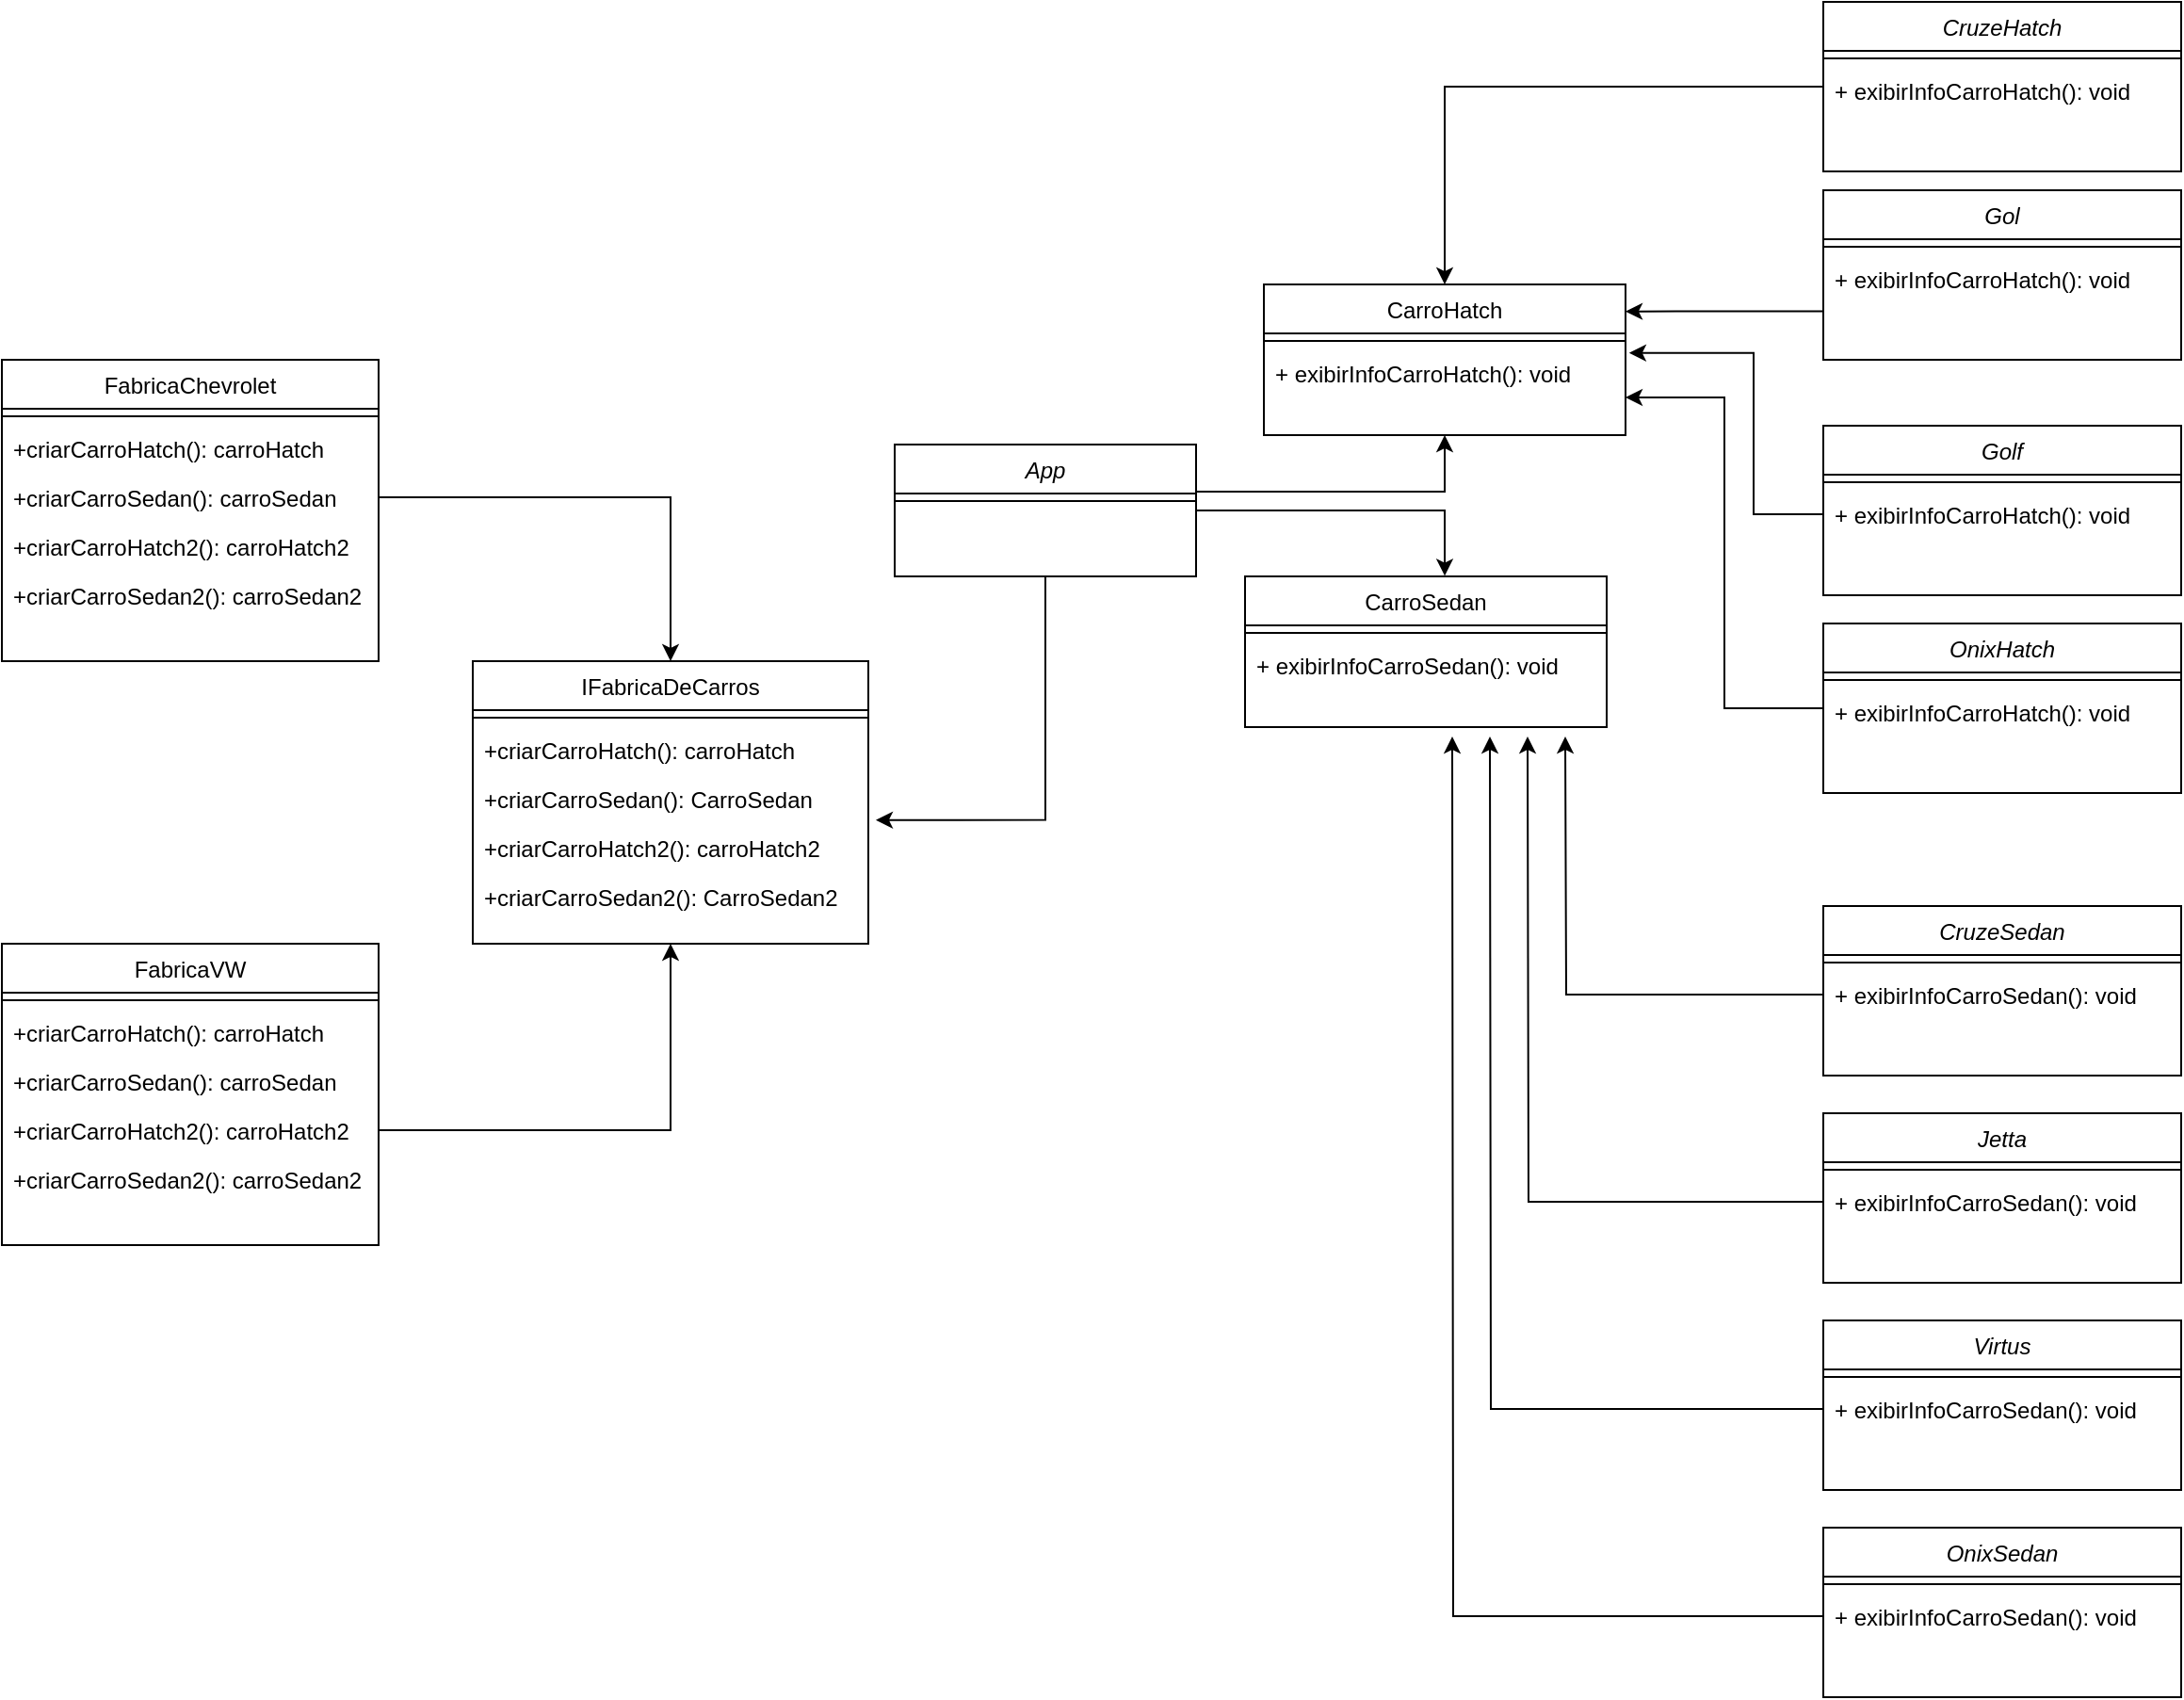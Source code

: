 <mxfile version="19.0.3" type="device"><diagram id="C5RBs43oDa-KdzZeNtuy" name="Page-1"><mxGraphModel dx="2842" dy="2160" grid="1" gridSize="10" guides="1" tooltips="1" connect="1" arrows="1" fold="1" page="1" pageScale="1" pageWidth="827" pageHeight="1169" math="0" shadow="0"><root><mxCell id="WIyWlLk6GJQsqaUBKTNV-0"/><mxCell id="WIyWlLk6GJQsqaUBKTNV-1" parent="WIyWlLk6GJQsqaUBKTNV-0"/><mxCell id="eFwMHyjECzt4wCzUsPAu-46" style="edgeStyle=orthogonalEdgeStyle;rounded=0;orthogonalLoop=1;jettySize=auto;html=1;entryX=1.019;entryY=-0.064;entryDx=0;entryDy=0;entryPerimeter=0;" edge="1" parent="WIyWlLk6GJQsqaUBKTNV-1" source="zkfFHV4jXpPFQw0GAbJ--0" target="eFwMHyjECzt4wCzUsPAu-10"><mxGeometry relative="1" as="geometry"/></mxCell><mxCell id="eFwMHyjECzt4wCzUsPAu-48" style="edgeStyle=orthogonalEdgeStyle;rounded=0;orthogonalLoop=1;jettySize=auto;html=1;entryX=0.5;entryY=1;entryDx=0;entryDy=0;exitX=1;exitY=0.25;exitDx=0;exitDy=0;" edge="1" parent="WIyWlLk6GJQsqaUBKTNV-1" source="zkfFHV4jXpPFQw0GAbJ--0" target="zkfFHV4jXpPFQw0GAbJ--17"><mxGeometry relative="1" as="geometry"><Array as="points"><mxPoint x="494" y="100"/><mxPoint x="626" y="100"/></Array></mxGeometry></mxCell><mxCell id="eFwMHyjECzt4wCzUsPAu-51" style="edgeStyle=orthogonalEdgeStyle;rounded=0;orthogonalLoop=1;jettySize=auto;html=1;entryX=0.55;entryY=-0.004;entryDx=0;entryDy=0;entryPerimeter=0;" edge="1" parent="WIyWlLk6GJQsqaUBKTNV-1" source="zkfFHV4jXpPFQw0GAbJ--0" target="eFwMHyjECzt4wCzUsPAu-15"><mxGeometry relative="1" as="geometry"><Array as="points"><mxPoint x="626" y="110"/><mxPoint x="626" y="145"/></Array></mxGeometry></mxCell><mxCell id="zkfFHV4jXpPFQw0GAbJ--0" value="App" style="swimlane;fontStyle=2;align=center;verticalAlign=top;childLayout=stackLayout;horizontal=1;startSize=26;horizontalStack=0;resizeParent=1;resizeLast=0;collapsible=1;marginBottom=0;rounded=0;shadow=0;strokeWidth=1;" parent="WIyWlLk6GJQsqaUBKTNV-1" vertex="1"><mxGeometry x="334" y="75" width="160" height="70" as="geometry"><mxRectangle x="230" y="140" width="160" height="26" as="alternateBounds"/></mxGeometry></mxCell><mxCell id="zkfFHV4jXpPFQw0GAbJ--4" value="" style="line;html=1;strokeWidth=1;align=left;verticalAlign=middle;spacingTop=-1;spacingLeft=3;spacingRight=3;rotatable=0;labelPosition=right;points=[];portConstraint=eastwest;" parent="zkfFHV4jXpPFQw0GAbJ--0" vertex="1"><mxGeometry y="26" width="160" height="8" as="geometry"/></mxCell><mxCell id="zkfFHV4jXpPFQw0GAbJ--6" value="FabricaChevrolet" style="swimlane;fontStyle=0;align=center;verticalAlign=top;childLayout=stackLayout;horizontal=1;startSize=26;horizontalStack=0;resizeParent=1;resizeLast=0;collapsible=1;marginBottom=0;rounded=0;shadow=0;strokeWidth=1;" parent="WIyWlLk6GJQsqaUBKTNV-1" vertex="1"><mxGeometry x="-140" y="30" width="200" height="160" as="geometry"><mxRectangle x="130" y="380" width="160" height="26" as="alternateBounds"/></mxGeometry></mxCell><mxCell id="zkfFHV4jXpPFQw0GAbJ--9" value="" style="line;html=1;strokeWidth=1;align=left;verticalAlign=middle;spacingTop=-1;spacingLeft=3;spacingRight=3;rotatable=0;labelPosition=right;points=[];portConstraint=eastwest;" parent="zkfFHV4jXpPFQw0GAbJ--6" vertex="1"><mxGeometry y="26" width="200" height="8" as="geometry"/></mxCell><mxCell id="zkfFHV4jXpPFQw0GAbJ--11" value="+criarCarroHatch(): carroHatch" style="text;align=left;verticalAlign=top;spacingLeft=4;spacingRight=4;overflow=hidden;rotatable=0;points=[[0,0.5],[1,0.5]];portConstraint=eastwest;" parent="zkfFHV4jXpPFQw0GAbJ--6" vertex="1"><mxGeometry y="34" width="200" height="26" as="geometry"/></mxCell><mxCell id="eFwMHyjECzt4wCzUsPAu-0" value="+criarCarroSedan(): carroSedan" style="text;align=left;verticalAlign=top;spacingLeft=4;spacingRight=4;overflow=hidden;rotatable=0;points=[[0,0.5],[1,0.5]];portConstraint=eastwest;" vertex="1" parent="zkfFHV4jXpPFQw0GAbJ--6"><mxGeometry y="60" width="200" height="26" as="geometry"/></mxCell><mxCell id="eFwMHyjECzt4wCzUsPAu-1" value="+criarCarroHatch2(): carroHatch2" style="text;align=left;verticalAlign=top;spacingLeft=4;spacingRight=4;overflow=hidden;rotatable=0;points=[[0,0.5],[1,0.5]];portConstraint=eastwest;" vertex="1" parent="zkfFHV4jXpPFQw0GAbJ--6"><mxGeometry y="86" width="200" height="26" as="geometry"/></mxCell><mxCell id="eFwMHyjECzt4wCzUsPAu-2" value="+criarCarroSedan2(): carroSedan2" style="text;align=left;verticalAlign=top;spacingLeft=4;spacingRight=4;overflow=hidden;rotatable=0;points=[[0,0.5],[1,0.5]];portConstraint=eastwest;" vertex="1" parent="zkfFHV4jXpPFQw0GAbJ--6"><mxGeometry y="112" width="200" height="26" as="geometry"/></mxCell><mxCell id="zkfFHV4jXpPFQw0GAbJ--13" value="IFabricaDeCarros" style="swimlane;fontStyle=0;align=center;verticalAlign=top;childLayout=stackLayout;horizontal=1;startSize=26;horizontalStack=0;resizeParent=1;resizeLast=0;collapsible=1;marginBottom=0;rounded=0;shadow=0;strokeWidth=1;" parent="WIyWlLk6GJQsqaUBKTNV-1" vertex="1"><mxGeometry x="110" y="190" width="210" height="150" as="geometry"><mxRectangle x="340" y="380" width="170" height="26" as="alternateBounds"/></mxGeometry></mxCell><mxCell id="zkfFHV4jXpPFQw0GAbJ--15" value="" style="line;html=1;strokeWidth=1;align=left;verticalAlign=middle;spacingTop=-1;spacingLeft=3;spacingRight=3;rotatable=0;labelPosition=right;points=[];portConstraint=eastwest;" parent="zkfFHV4jXpPFQw0GAbJ--13" vertex="1"><mxGeometry y="26" width="210" height="8" as="geometry"/></mxCell><mxCell id="eFwMHyjECzt4wCzUsPAu-9" value="+criarCarroHatch(): carroHatch" style="text;align=left;verticalAlign=top;spacingLeft=4;spacingRight=4;overflow=hidden;rotatable=0;points=[[0,0.5],[1,0.5]];portConstraint=eastwest;" vertex="1" parent="zkfFHV4jXpPFQw0GAbJ--13"><mxGeometry y="34" width="210" height="26" as="geometry"/></mxCell><mxCell id="eFwMHyjECzt4wCzUsPAu-11" value="+criarCarroSedan(): CarroSedan" style="text;align=left;verticalAlign=top;spacingLeft=4;spacingRight=4;overflow=hidden;rotatable=0;points=[[0,0.5],[1,0.5]];portConstraint=eastwest;" vertex="1" parent="zkfFHV4jXpPFQw0GAbJ--13"><mxGeometry y="60" width="210" height="26" as="geometry"/></mxCell><mxCell id="eFwMHyjECzt4wCzUsPAu-10" value="+criarCarroHatch2(): carroHatch2" style="text;align=left;verticalAlign=top;spacingLeft=4;spacingRight=4;overflow=hidden;rotatable=0;points=[[0,0.5],[1,0.5]];portConstraint=eastwest;" vertex="1" parent="zkfFHV4jXpPFQw0GAbJ--13"><mxGeometry y="86" width="210" height="26" as="geometry"/></mxCell><mxCell id="eFwMHyjECzt4wCzUsPAu-12" value="+criarCarroSedan2(): CarroSedan2" style="text;align=left;verticalAlign=top;spacingLeft=4;spacingRight=4;overflow=hidden;rotatable=0;points=[[0,0.5],[1,0.5]];portConstraint=eastwest;" vertex="1" parent="zkfFHV4jXpPFQw0GAbJ--13"><mxGeometry y="112" width="210" height="26" as="geometry"/></mxCell><mxCell id="zkfFHV4jXpPFQw0GAbJ--17" value="CarroHatch" style="swimlane;fontStyle=0;align=center;verticalAlign=top;childLayout=stackLayout;horizontal=1;startSize=26;horizontalStack=0;resizeParent=1;resizeLast=0;collapsible=1;marginBottom=0;rounded=0;shadow=0;strokeWidth=1;" parent="WIyWlLk6GJQsqaUBKTNV-1" vertex="1"><mxGeometry x="530" y="-10" width="192" height="80" as="geometry"><mxRectangle x="550" y="140" width="160" height="26" as="alternateBounds"/></mxGeometry></mxCell><mxCell id="zkfFHV4jXpPFQw0GAbJ--23" value="" style="line;html=1;strokeWidth=1;align=left;verticalAlign=middle;spacingTop=-1;spacingLeft=3;spacingRight=3;rotatable=0;labelPosition=right;points=[];portConstraint=eastwest;" parent="zkfFHV4jXpPFQw0GAbJ--17" vertex="1"><mxGeometry y="26" width="192" height="8" as="geometry"/></mxCell><mxCell id="zkfFHV4jXpPFQw0GAbJ--24" value="+ exibirInfoCarroHatch(): void" style="text;align=left;verticalAlign=top;spacingLeft=4;spacingRight=4;overflow=hidden;rotatable=0;points=[[0,0.5],[1,0.5]];portConstraint=eastwest;" parent="zkfFHV4jXpPFQw0GAbJ--17" vertex="1"><mxGeometry y="34" width="192" height="26" as="geometry"/></mxCell><mxCell id="eFwMHyjECzt4wCzUsPAu-3" value="FabricaVW" style="swimlane;fontStyle=0;align=center;verticalAlign=top;childLayout=stackLayout;horizontal=1;startSize=26;horizontalStack=0;resizeParent=1;resizeLast=0;collapsible=1;marginBottom=0;rounded=0;shadow=0;strokeWidth=1;" vertex="1" parent="WIyWlLk6GJQsqaUBKTNV-1"><mxGeometry x="-140" y="340" width="200" height="160" as="geometry"><mxRectangle x="130" y="380" width="160" height="26" as="alternateBounds"/></mxGeometry></mxCell><mxCell id="eFwMHyjECzt4wCzUsPAu-4" value="" style="line;html=1;strokeWidth=1;align=left;verticalAlign=middle;spacingTop=-1;spacingLeft=3;spacingRight=3;rotatable=0;labelPosition=right;points=[];portConstraint=eastwest;" vertex="1" parent="eFwMHyjECzt4wCzUsPAu-3"><mxGeometry y="26" width="200" height="8" as="geometry"/></mxCell><mxCell id="eFwMHyjECzt4wCzUsPAu-5" value="+criarCarroHatch(): carroHatch" style="text;align=left;verticalAlign=top;spacingLeft=4;spacingRight=4;overflow=hidden;rotatable=0;points=[[0,0.5],[1,0.5]];portConstraint=eastwest;" vertex="1" parent="eFwMHyjECzt4wCzUsPAu-3"><mxGeometry y="34" width="200" height="26" as="geometry"/></mxCell><mxCell id="eFwMHyjECzt4wCzUsPAu-6" value="+criarCarroSedan(): carroSedan" style="text;align=left;verticalAlign=top;spacingLeft=4;spacingRight=4;overflow=hidden;rotatable=0;points=[[0,0.5],[1,0.5]];portConstraint=eastwest;" vertex="1" parent="eFwMHyjECzt4wCzUsPAu-3"><mxGeometry y="60" width="200" height="26" as="geometry"/></mxCell><mxCell id="eFwMHyjECzt4wCzUsPAu-7" value="+criarCarroHatch2(): carroHatch2" style="text;align=left;verticalAlign=top;spacingLeft=4;spacingRight=4;overflow=hidden;rotatable=0;points=[[0,0.5],[1,0.5]];portConstraint=eastwest;" vertex="1" parent="eFwMHyjECzt4wCzUsPAu-3"><mxGeometry y="86" width="200" height="26" as="geometry"/></mxCell><mxCell id="eFwMHyjECzt4wCzUsPAu-8" value="+criarCarroSedan2(): carroSedan2" style="text;align=left;verticalAlign=top;spacingLeft=4;spacingRight=4;overflow=hidden;rotatable=0;points=[[0,0.5],[1,0.5]];portConstraint=eastwest;" vertex="1" parent="eFwMHyjECzt4wCzUsPAu-3"><mxGeometry y="112" width="200" height="26" as="geometry"/></mxCell><mxCell id="eFwMHyjECzt4wCzUsPAu-15" value="CarroSedan" style="swimlane;fontStyle=0;align=center;verticalAlign=top;childLayout=stackLayout;horizontal=1;startSize=26;horizontalStack=0;resizeParent=1;resizeLast=0;collapsible=1;marginBottom=0;rounded=0;shadow=0;strokeWidth=1;" vertex="1" parent="WIyWlLk6GJQsqaUBKTNV-1"><mxGeometry x="520" y="145" width="192" height="80" as="geometry"><mxRectangle x="550" y="140" width="160" height="26" as="alternateBounds"/></mxGeometry></mxCell><mxCell id="eFwMHyjECzt4wCzUsPAu-16" value="" style="line;html=1;strokeWidth=1;align=left;verticalAlign=middle;spacingTop=-1;spacingLeft=3;spacingRight=3;rotatable=0;labelPosition=right;points=[];portConstraint=eastwest;" vertex="1" parent="eFwMHyjECzt4wCzUsPAu-15"><mxGeometry y="26" width="192" height="8" as="geometry"/></mxCell><mxCell id="eFwMHyjECzt4wCzUsPAu-17" value="+ exibirInfoCarroSedan(): void" style="text;align=left;verticalAlign=top;spacingLeft=4;spacingRight=4;overflow=hidden;rotatable=0;points=[[0,0.5],[1,0.5]];portConstraint=eastwest;" vertex="1" parent="eFwMHyjECzt4wCzUsPAu-15"><mxGeometry y="34" width="192" height="26" as="geometry"/></mxCell><mxCell id="eFwMHyjECzt4wCzUsPAu-52" style="edgeStyle=orthogonalEdgeStyle;rounded=0;orthogonalLoop=1;jettySize=auto;html=1;entryX=0.5;entryY=0;entryDx=0;entryDy=0;" edge="1" parent="WIyWlLk6GJQsqaUBKTNV-1" source="eFwMHyjECzt4wCzUsPAu-18" target="zkfFHV4jXpPFQw0GAbJ--17"><mxGeometry relative="1" as="geometry"/></mxCell><mxCell id="eFwMHyjECzt4wCzUsPAu-18" value="CruzeHatch" style="swimlane;fontStyle=2;align=center;verticalAlign=top;childLayout=stackLayout;horizontal=1;startSize=26;horizontalStack=0;resizeParent=1;resizeLast=0;collapsible=1;marginBottom=0;rounded=0;shadow=0;strokeWidth=1;" vertex="1" parent="WIyWlLk6GJQsqaUBKTNV-1"><mxGeometry x="827" y="-160" width="190" height="90" as="geometry"><mxRectangle x="230" y="140" width="160" height="26" as="alternateBounds"/></mxGeometry></mxCell><mxCell id="eFwMHyjECzt4wCzUsPAu-19" value="" style="line;html=1;strokeWidth=1;align=left;verticalAlign=middle;spacingTop=-1;spacingLeft=3;spacingRight=3;rotatable=0;labelPosition=right;points=[];portConstraint=eastwest;" vertex="1" parent="eFwMHyjECzt4wCzUsPAu-18"><mxGeometry y="26" width="190" height="8" as="geometry"/></mxCell><mxCell id="eFwMHyjECzt4wCzUsPAu-20" value="+ exibirInfoCarroHatch(): void" style="text;align=left;verticalAlign=top;spacingLeft=4;spacingRight=4;overflow=hidden;rotatable=0;points=[[0,0.5],[1,0.5]];portConstraint=eastwest;" vertex="1" parent="eFwMHyjECzt4wCzUsPAu-18"><mxGeometry y="34" width="190" height="26" as="geometry"/></mxCell><mxCell id="eFwMHyjECzt4wCzUsPAu-54" style="edgeStyle=orthogonalEdgeStyle;rounded=0;orthogonalLoop=1;jettySize=auto;html=1;entryX=1;entryY=0.179;entryDx=0;entryDy=0;entryPerimeter=0;" edge="1" parent="WIyWlLk6GJQsqaUBKTNV-1" source="eFwMHyjECzt4wCzUsPAu-21" target="zkfFHV4jXpPFQw0GAbJ--17"><mxGeometry relative="1" as="geometry"><Array as="points"><mxPoint x="774" y="4"/></Array></mxGeometry></mxCell><mxCell id="eFwMHyjECzt4wCzUsPAu-21" value="Gol" style="swimlane;fontStyle=2;align=center;verticalAlign=top;childLayout=stackLayout;horizontal=1;startSize=26;horizontalStack=0;resizeParent=1;resizeLast=0;collapsible=1;marginBottom=0;rounded=0;shadow=0;strokeWidth=1;" vertex="1" parent="WIyWlLk6GJQsqaUBKTNV-1"><mxGeometry x="827" y="-60" width="190" height="90" as="geometry"><mxRectangle x="230" y="140" width="160" height="26" as="alternateBounds"/></mxGeometry></mxCell><mxCell id="eFwMHyjECzt4wCzUsPAu-22" value="" style="line;html=1;strokeWidth=1;align=left;verticalAlign=middle;spacingTop=-1;spacingLeft=3;spacingRight=3;rotatable=0;labelPosition=right;points=[];portConstraint=eastwest;" vertex="1" parent="eFwMHyjECzt4wCzUsPAu-21"><mxGeometry y="26" width="190" height="8" as="geometry"/></mxCell><mxCell id="eFwMHyjECzt4wCzUsPAu-23" value="+ exibirInfoCarroHatch(): void" style="text;align=left;verticalAlign=top;spacingLeft=4;spacingRight=4;overflow=hidden;rotatable=0;points=[[0,0.5],[1,0.5]];portConstraint=eastwest;" vertex="1" parent="eFwMHyjECzt4wCzUsPAu-21"><mxGeometry y="34" width="190" height="26" as="geometry"/></mxCell><mxCell id="eFwMHyjECzt4wCzUsPAu-24" value="Golf" style="swimlane;fontStyle=2;align=center;verticalAlign=top;childLayout=stackLayout;horizontal=1;startSize=26;horizontalStack=0;resizeParent=1;resizeLast=0;collapsible=1;marginBottom=0;rounded=0;shadow=0;strokeWidth=1;" vertex="1" parent="WIyWlLk6GJQsqaUBKTNV-1"><mxGeometry x="827" y="65" width="190" height="90" as="geometry"><mxRectangle x="230" y="140" width="160" height="26" as="alternateBounds"/></mxGeometry></mxCell><mxCell id="eFwMHyjECzt4wCzUsPAu-25" value="" style="line;html=1;strokeWidth=1;align=left;verticalAlign=middle;spacingTop=-1;spacingLeft=3;spacingRight=3;rotatable=0;labelPosition=right;points=[];portConstraint=eastwest;" vertex="1" parent="eFwMHyjECzt4wCzUsPAu-24"><mxGeometry y="26" width="190" height="8" as="geometry"/></mxCell><mxCell id="eFwMHyjECzt4wCzUsPAu-26" value="+ exibirInfoCarroHatch(): void" style="text;align=left;verticalAlign=top;spacingLeft=4;spacingRight=4;overflow=hidden;rotatable=0;points=[[0,0.5],[1,0.5]];portConstraint=eastwest;" vertex="1" parent="eFwMHyjECzt4wCzUsPAu-24"><mxGeometry y="34" width="190" height="26" as="geometry"/></mxCell><mxCell id="eFwMHyjECzt4wCzUsPAu-56" style="edgeStyle=orthogonalEdgeStyle;rounded=0;orthogonalLoop=1;jettySize=auto;html=1;entryX=1;entryY=0.75;entryDx=0;entryDy=0;" edge="1" parent="WIyWlLk6GJQsqaUBKTNV-1" source="eFwMHyjECzt4wCzUsPAu-27" target="zkfFHV4jXpPFQw0GAbJ--17"><mxGeometry relative="1" as="geometry"/></mxCell><mxCell id="eFwMHyjECzt4wCzUsPAu-27" value="OnixHatch" style="swimlane;fontStyle=2;align=center;verticalAlign=top;childLayout=stackLayout;horizontal=1;startSize=26;horizontalStack=0;resizeParent=1;resizeLast=0;collapsible=1;marginBottom=0;rounded=0;shadow=0;strokeWidth=1;" vertex="1" parent="WIyWlLk6GJQsqaUBKTNV-1"><mxGeometry x="827" y="170" width="190" height="90" as="geometry"><mxRectangle x="230" y="140" width="160" height="26" as="alternateBounds"/></mxGeometry></mxCell><mxCell id="eFwMHyjECzt4wCzUsPAu-28" value="" style="line;html=1;strokeWidth=1;align=left;verticalAlign=middle;spacingTop=-1;spacingLeft=3;spacingRight=3;rotatable=0;labelPosition=right;points=[];portConstraint=eastwest;" vertex="1" parent="eFwMHyjECzt4wCzUsPAu-27"><mxGeometry y="26" width="190" height="8" as="geometry"/></mxCell><mxCell id="eFwMHyjECzt4wCzUsPAu-29" value="+ exibirInfoCarroHatch(): void" style="text;align=left;verticalAlign=top;spacingLeft=4;spacingRight=4;overflow=hidden;rotatable=0;points=[[0,0.5],[1,0.5]];portConstraint=eastwest;" vertex="1" parent="eFwMHyjECzt4wCzUsPAu-27"><mxGeometry y="34" width="190" height="26" as="geometry"/></mxCell><mxCell id="eFwMHyjECzt4wCzUsPAu-30" value="CruzeSedan" style="swimlane;fontStyle=2;align=center;verticalAlign=top;childLayout=stackLayout;horizontal=1;startSize=26;horizontalStack=0;resizeParent=1;resizeLast=0;collapsible=1;marginBottom=0;rounded=0;shadow=0;strokeWidth=1;" vertex="1" parent="WIyWlLk6GJQsqaUBKTNV-1"><mxGeometry x="827" y="320" width="190" height="90" as="geometry"><mxRectangle x="230" y="140" width="160" height="26" as="alternateBounds"/></mxGeometry></mxCell><mxCell id="eFwMHyjECzt4wCzUsPAu-31" value="" style="line;html=1;strokeWidth=1;align=left;verticalAlign=middle;spacingTop=-1;spacingLeft=3;spacingRight=3;rotatable=0;labelPosition=right;points=[];portConstraint=eastwest;" vertex="1" parent="eFwMHyjECzt4wCzUsPAu-30"><mxGeometry y="26" width="190" height="8" as="geometry"/></mxCell><mxCell id="eFwMHyjECzt4wCzUsPAu-32" value="+ exibirInfoCarroSedan(): void" style="text;align=left;verticalAlign=top;spacingLeft=4;spacingRight=4;overflow=hidden;rotatable=0;points=[[0,0.5],[1,0.5]];portConstraint=eastwest;" vertex="1" parent="eFwMHyjECzt4wCzUsPAu-30"><mxGeometry y="34" width="190" height="26" as="geometry"/></mxCell><mxCell id="eFwMHyjECzt4wCzUsPAu-35" value="Jetta" style="swimlane;fontStyle=2;align=center;verticalAlign=top;childLayout=stackLayout;horizontal=1;startSize=26;horizontalStack=0;resizeParent=1;resizeLast=0;collapsible=1;marginBottom=0;rounded=0;shadow=0;strokeWidth=1;" vertex="1" parent="WIyWlLk6GJQsqaUBKTNV-1"><mxGeometry x="827" y="430" width="190" height="90" as="geometry"><mxRectangle x="230" y="140" width="160" height="26" as="alternateBounds"/></mxGeometry></mxCell><mxCell id="eFwMHyjECzt4wCzUsPAu-36" value="" style="line;html=1;strokeWidth=1;align=left;verticalAlign=middle;spacingTop=-1;spacingLeft=3;spacingRight=3;rotatable=0;labelPosition=right;points=[];portConstraint=eastwest;" vertex="1" parent="eFwMHyjECzt4wCzUsPAu-35"><mxGeometry y="26" width="190" height="8" as="geometry"/></mxCell><mxCell id="eFwMHyjECzt4wCzUsPAu-37" value="+ exibirInfoCarroSedan(): void" style="text;align=left;verticalAlign=top;spacingLeft=4;spacingRight=4;overflow=hidden;rotatable=0;points=[[0,0.5],[1,0.5]];portConstraint=eastwest;" vertex="1" parent="eFwMHyjECzt4wCzUsPAu-35"><mxGeometry y="34" width="190" height="26" as="geometry"/></mxCell><mxCell id="eFwMHyjECzt4wCzUsPAu-38" value="Virtus" style="swimlane;fontStyle=2;align=center;verticalAlign=top;childLayout=stackLayout;horizontal=1;startSize=26;horizontalStack=0;resizeParent=1;resizeLast=0;collapsible=1;marginBottom=0;rounded=0;shadow=0;strokeWidth=1;" vertex="1" parent="WIyWlLk6GJQsqaUBKTNV-1"><mxGeometry x="827" y="540" width="190" height="90" as="geometry"><mxRectangle x="230" y="140" width="160" height="26" as="alternateBounds"/></mxGeometry></mxCell><mxCell id="eFwMHyjECzt4wCzUsPAu-39" value="" style="line;html=1;strokeWidth=1;align=left;verticalAlign=middle;spacingTop=-1;spacingLeft=3;spacingRight=3;rotatable=0;labelPosition=right;points=[];portConstraint=eastwest;" vertex="1" parent="eFwMHyjECzt4wCzUsPAu-38"><mxGeometry y="26" width="190" height="8" as="geometry"/></mxCell><mxCell id="eFwMHyjECzt4wCzUsPAu-40" value="+ exibirInfoCarroSedan(): void" style="text;align=left;verticalAlign=top;spacingLeft=4;spacingRight=4;overflow=hidden;rotatable=0;points=[[0,0.5],[1,0.5]];portConstraint=eastwest;" vertex="1" parent="eFwMHyjECzt4wCzUsPAu-38"><mxGeometry y="34" width="190" height="26" as="geometry"/></mxCell><mxCell id="eFwMHyjECzt4wCzUsPAu-41" value="OnixSedan" style="swimlane;fontStyle=2;align=center;verticalAlign=top;childLayout=stackLayout;horizontal=1;startSize=26;horizontalStack=0;resizeParent=1;resizeLast=0;collapsible=1;marginBottom=0;rounded=0;shadow=0;strokeWidth=1;" vertex="1" parent="WIyWlLk6GJQsqaUBKTNV-1"><mxGeometry x="827" y="650" width="190" height="90" as="geometry"><mxRectangle x="230" y="140" width="160" height="26" as="alternateBounds"/></mxGeometry></mxCell><mxCell id="eFwMHyjECzt4wCzUsPAu-42" value="" style="line;html=1;strokeWidth=1;align=left;verticalAlign=middle;spacingTop=-1;spacingLeft=3;spacingRight=3;rotatable=0;labelPosition=right;points=[];portConstraint=eastwest;" vertex="1" parent="eFwMHyjECzt4wCzUsPAu-41"><mxGeometry y="26" width="190" height="8" as="geometry"/></mxCell><mxCell id="eFwMHyjECzt4wCzUsPAu-43" value="+ exibirInfoCarroSedan(): void" style="text;align=left;verticalAlign=top;spacingLeft=4;spacingRight=4;overflow=hidden;rotatable=0;points=[[0,0.5],[1,0.5]];portConstraint=eastwest;" vertex="1" parent="eFwMHyjECzt4wCzUsPAu-41"><mxGeometry y="34" width="190" height="26" as="geometry"/></mxCell><mxCell id="eFwMHyjECzt4wCzUsPAu-44" style="edgeStyle=orthogonalEdgeStyle;rounded=0;orthogonalLoop=1;jettySize=auto;html=1;exitX=1;exitY=0.5;exitDx=0;exitDy=0;entryX=0.5;entryY=1;entryDx=0;entryDy=0;" edge="1" parent="WIyWlLk6GJQsqaUBKTNV-1" source="eFwMHyjECzt4wCzUsPAu-7" target="zkfFHV4jXpPFQw0GAbJ--13"><mxGeometry relative="1" as="geometry"/></mxCell><mxCell id="eFwMHyjECzt4wCzUsPAu-45" style="edgeStyle=orthogonalEdgeStyle;rounded=0;orthogonalLoop=1;jettySize=auto;html=1;entryX=0.5;entryY=0;entryDx=0;entryDy=0;" edge="1" parent="WIyWlLk6GJQsqaUBKTNV-1" source="eFwMHyjECzt4wCzUsPAu-0" target="zkfFHV4jXpPFQw0GAbJ--13"><mxGeometry relative="1" as="geometry"/></mxCell><mxCell id="eFwMHyjECzt4wCzUsPAu-57" style="edgeStyle=orthogonalEdgeStyle;rounded=0;orthogonalLoop=1;jettySize=auto;html=1;entryX=1.01;entryY=0.091;entryDx=0;entryDy=0;entryPerimeter=0;" edge="1" parent="WIyWlLk6GJQsqaUBKTNV-1" source="eFwMHyjECzt4wCzUsPAu-26" target="zkfFHV4jXpPFQw0GAbJ--24"><mxGeometry relative="1" as="geometry"><Array as="points"><mxPoint x="790" y="112"/><mxPoint x="790" y="26"/></Array></mxGeometry></mxCell><mxCell id="eFwMHyjECzt4wCzUsPAu-58" style="edgeStyle=orthogonalEdgeStyle;rounded=0;orthogonalLoop=1;jettySize=auto;html=1;" edge="1" parent="WIyWlLk6GJQsqaUBKTNV-1" source="eFwMHyjECzt4wCzUsPAu-32"><mxGeometry relative="1" as="geometry"><mxPoint x="690" y="230" as="targetPoint"/></mxGeometry></mxCell><mxCell id="eFwMHyjECzt4wCzUsPAu-59" style="edgeStyle=orthogonalEdgeStyle;rounded=0;orthogonalLoop=1;jettySize=auto;html=1;" edge="1" parent="WIyWlLk6GJQsqaUBKTNV-1" source="eFwMHyjECzt4wCzUsPAu-37"><mxGeometry relative="1" as="geometry"><mxPoint x="670" y="230" as="targetPoint"/></mxGeometry></mxCell><mxCell id="eFwMHyjECzt4wCzUsPAu-60" style="edgeStyle=orthogonalEdgeStyle;rounded=0;orthogonalLoop=1;jettySize=auto;html=1;" edge="1" parent="WIyWlLk6GJQsqaUBKTNV-1" source="eFwMHyjECzt4wCzUsPAu-40"><mxGeometry relative="1" as="geometry"><mxPoint x="650" y="230" as="targetPoint"/></mxGeometry></mxCell><mxCell id="eFwMHyjECzt4wCzUsPAu-61" style="edgeStyle=orthogonalEdgeStyle;rounded=0;orthogonalLoop=1;jettySize=auto;html=1;" edge="1" parent="WIyWlLk6GJQsqaUBKTNV-1" source="eFwMHyjECzt4wCzUsPAu-43"><mxGeometry relative="1" as="geometry"><mxPoint x="630" y="230" as="targetPoint"/></mxGeometry></mxCell></root></mxGraphModel></diagram></mxfile>